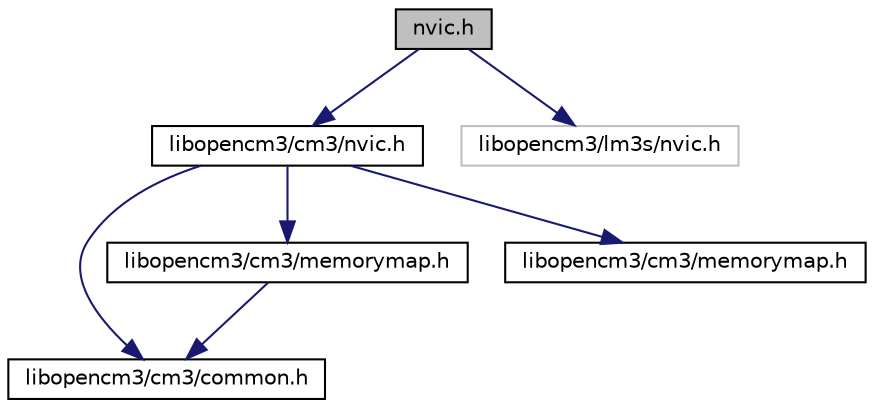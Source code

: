 digraph "nvic.h"
{
  edge [fontname="Helvetica",fontsize="10",labelfontname="Helvetica",labelfontsize="10"];
  node [fontname="Helvetica",fontsize="10",shape=record];
  Node1 [label="nvic.h",height=0.2,width=0.4,color="black", fillcolor="grey75", style="filled" fontcolor="black"];
  Node1 -> Node2 [color="midnightblue",fontsize="10",style="solid",fontname="Helvetica"];
  Node2 [label="libopencm3/cm3/nvic.h",height=0.2,width=0.4,color="black", fillcolor="white", style="filled",URL="cm3.tag$nvic_8h.html"];
  Node2 -> Node3 [color="midnightblue",fontsize="10",style="solid",fontname="Helvetica"];
  Node3 [label="libopencm3/cm3/common.h",height=0.2,width=0.4,color="black", fillcolor="white", style="filled",URL="cm3.tag$common_8h.html"];
  Node2 -> Node4 [color="midnightblue",fontsize="10",style="solid",fontname="Helvetica"];
  Node4 [label="libopencm3/cm3/memorymap.h",height=0.2,width=0.4,color="black", fillcolor="white", style="filled",URL="$memorymap_8h.html"];
  Node4 -> Node3 [color="midnightblue",fontsize="10",style="solid",fontname="Helvetica"];
  Node2 -> Node5 [color="midnightblue",fontsize="10",style="solid",fontname="Helvetica"];
  Node5 [label="libopencm3/cm3/memorymap.h",height=0.2,width=0.4,color="black", fillcolor="white", style="filled",URL="cm3.tag$memorymap_8h.html"];
  Node1 -> Node6 [color="midnightblue",fontsize="10",style="solid",fontname="Helvetica"];
  Node6 [label="libopencm3/lm3s/nvic.h",height=0.2,width=0.4,color="grey75", fillcolor="white", style="filled"];
}
